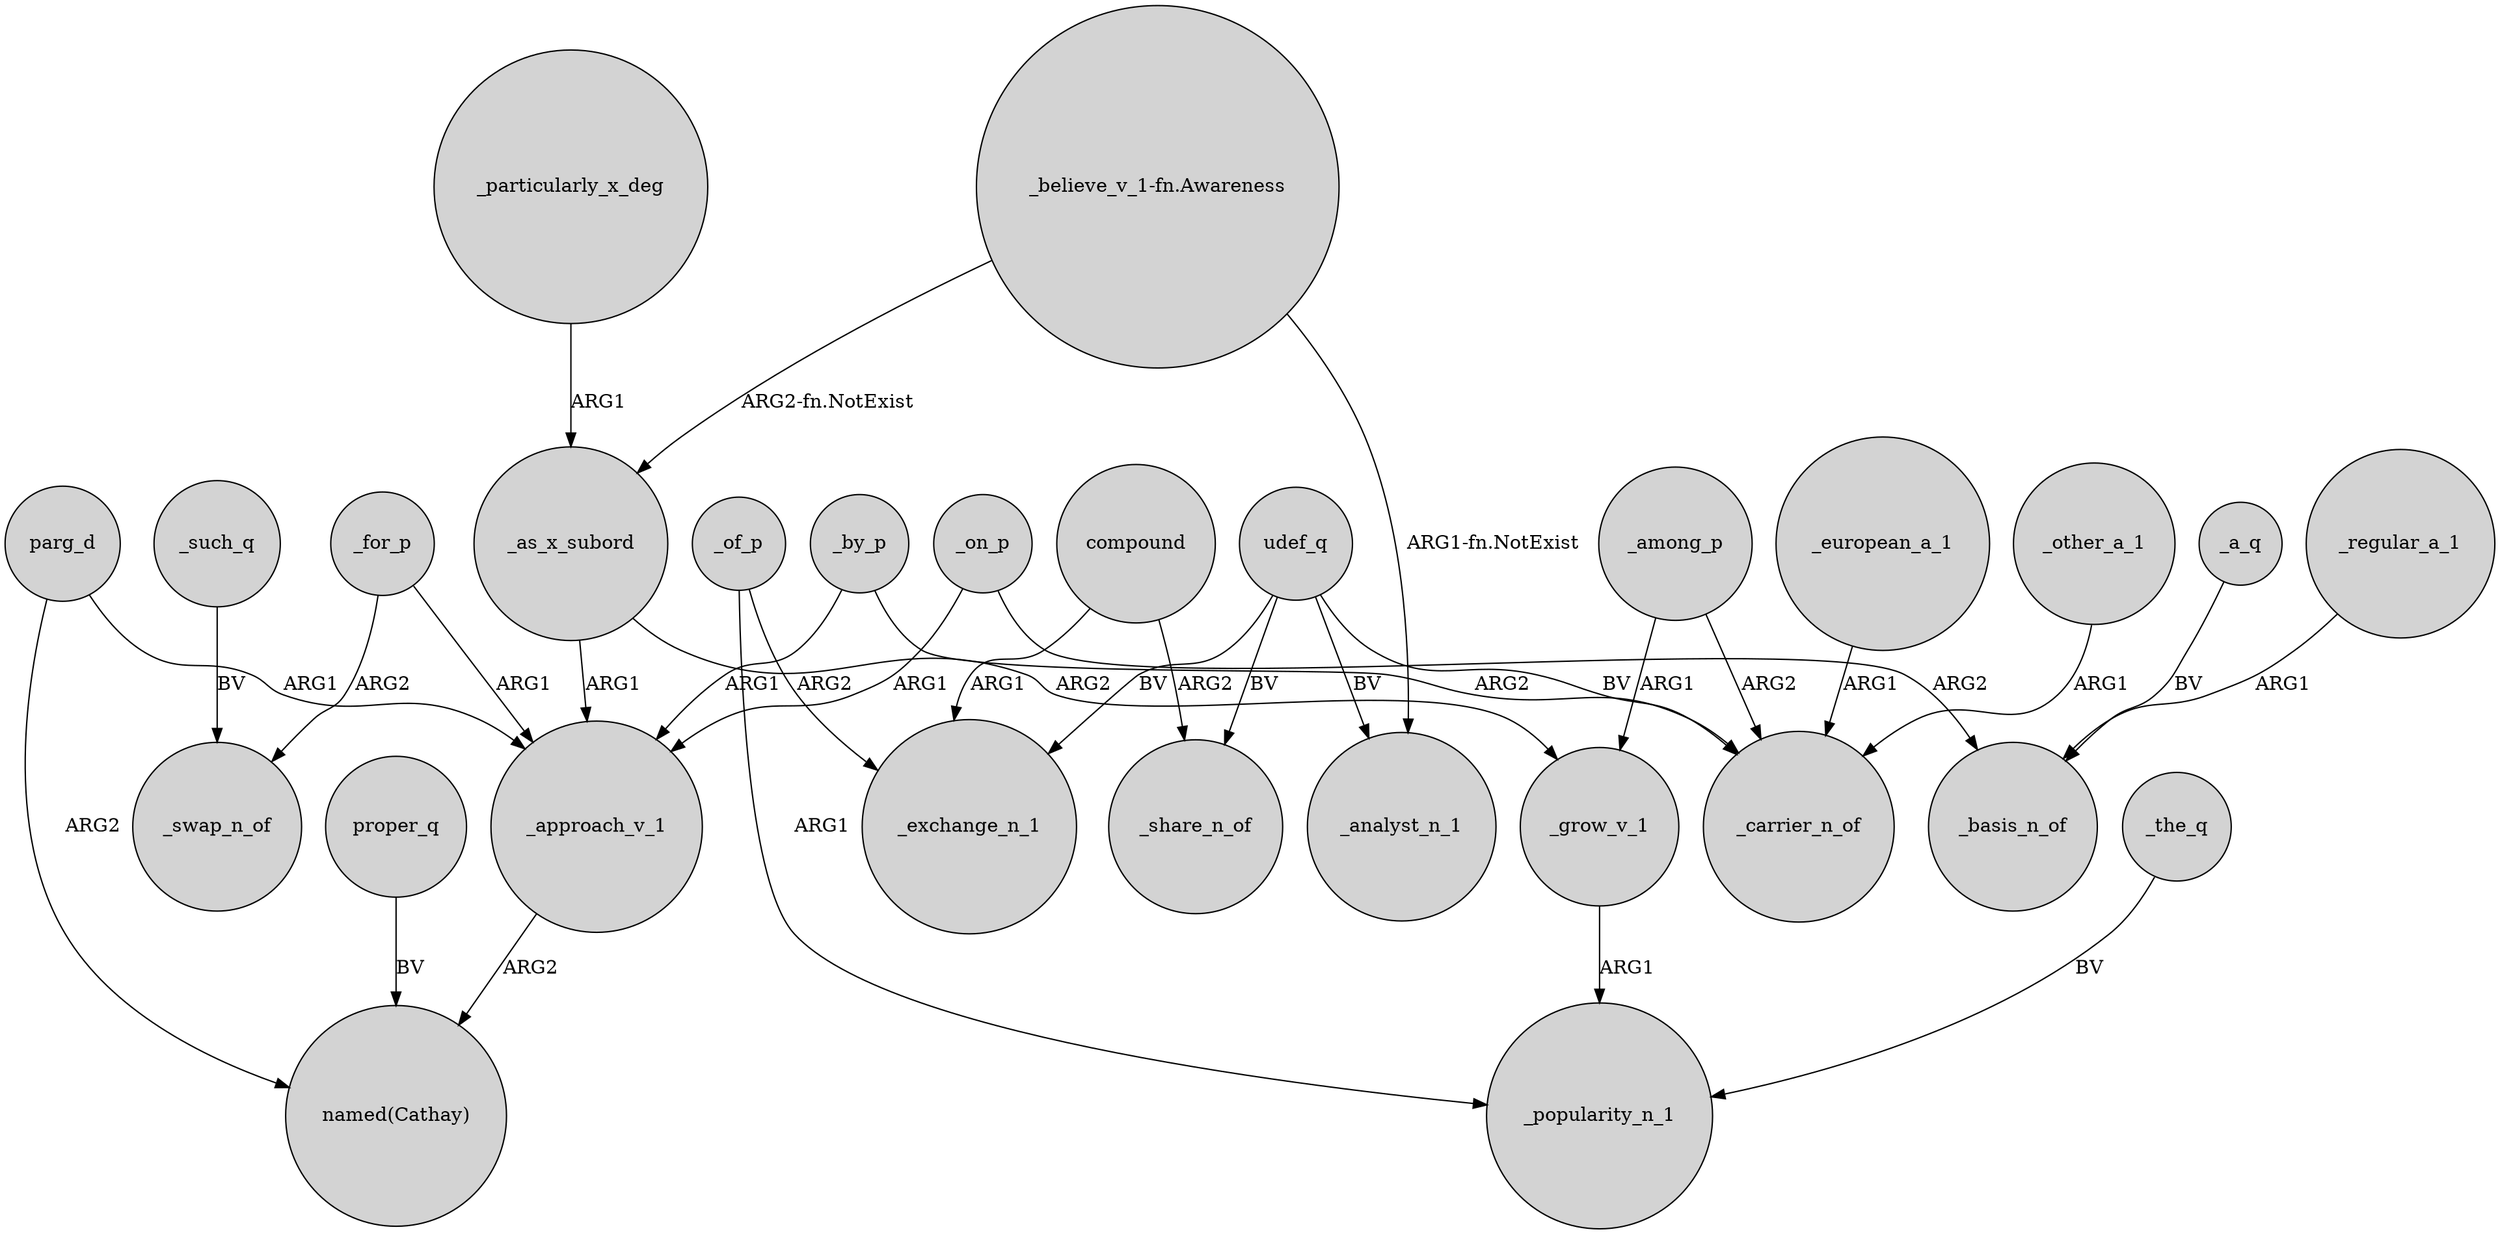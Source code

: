 digraph {
	node [shape=circle style=filled]
	_on_p -> _approach_v_1 [label=ARG1]
	_for_p -> _approach_v_1 [label=ARG1]
	_such_q -> _swap_n_of [label=BV]
	_particularly_x_deg -> _as_x_subord [label=ARG1]
	_european_a_1 -> _carrier_n_of [label=ARG1]
	_as_x_subord -> _approach_v_1 [label=ARG1]
	_grow_v_1 -> _popularity_n_1 [label=ARG1]
	parg_d -> "named(Cathay)" [label=ARG2]
	_of_p -> _popularity_n_1 [label=ARG1]
	_by_p -> _carrier_n_of [label=ARG2]
	_by_p -> _approach_v_1 [label=ARG1]
	"_believe_v_1-fn.Awareness" -> _as_x_subord [label="ARG2-fn.NotExist"]
	compound -> _share_n_of [label=ARG2]
	_regular_a_1 -> _basis_n_of [label=ARG1]
	_approach_v_1 -> "named(Cathay)" [label=ARG2]
	"_believe_v_1-fn.Awareness" -> _analyst_n_1 [label="ARG1-fn.NotExist"]
	_a_q -> _basis_n_of [label=BV]
	_the_q -> _popularity_n_1 [label=BV]
	compound -> _exchange_n_1 [label=ARG1]
	_other_a_1 -> _carrier_n_of [label=ARG1]
	_of_p -> _exchange_n_1 [label=ARG2]
	_among_p -> _carrier_n_of [label=ARG2]
	_among_p -> _grow_v_1 [label=ARG1]
	proper_q -> "named(Cathay)" [label=BV]
	udef_q -> _share_n_of [label=BV]
	parg_d -> _approach_v_1 [label=ARG1]
	_for_p -> _swap_n_of [label=ARG2]
	_as_x_subord -> _grow_v_1 [label=ARG2]
	_on_p -> _basis_n_of [label=ARG2]
	udef_q -> _carrier_n_of [label=BV]
	udef_q -> _exchange_n_1 [label=BV]
	udef_q -> _analyst_n_1 [label=BV]
}
